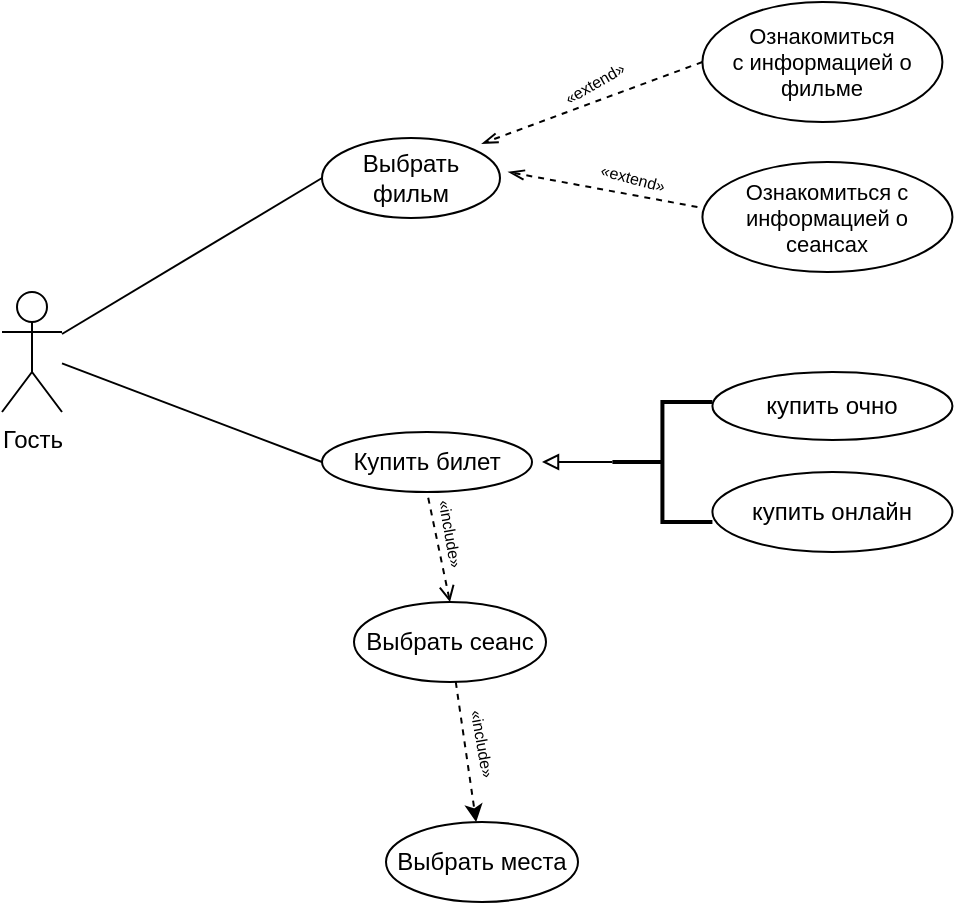 <mxfile version="24.8.8" pages="3">
  <diagram name="Собственный кинотеатр" id="rnaNZMnlfwjxVZvryFjj">
    <mxGraphModel dx="1195" dy="658" grid="1" gridSize="10" guides="1" tooltips="1" connect="1" arrows="1" fold="1" page="1" pageScale="1" pageWidth="827" pageHeight="1169" math="0" shadow="0">
      <root>
        <mxCell id="f3-Gvlm2Z2FciO2JjJAF-0" />
        <mxCell id="f3-Gvlm2Z2FciO2JjJAF-1" parent="f3-Gvlm2Z2FciO2JjJAF-0" />
        <mxCell id="f3-Gvlm2Z2FciO2JjJAF-2" value="Гость" style="shape=umlActor;verticalLabelPosition=bottom;verticalAlign=top;html=1;" parent="f3-Gvlm2Z2FciO2JjJAF-1" vertex="1">
          <mxGeometry x="190" y="465" width="30" height="60" as="geometry" />
        </mxCell>
        <mxCell id="f3-Gvlm2Z2FciO2JjJAF-4" value="Купить билет" style="ellipse;whiteSpace=wrap;html=1;fontSize=12;" parent="f3-Gvlm2Z2FciO2JjJAF-1" vertex="1">
          <mxGeometry x="350" y="535" width="105" height="30" as="geometry" />
        </mxCell>
        <mxCell id="f3-Gvlm2Z2FciO2JjJAF-6" value="Выбрать фильм" style="ellipse;whiteSpace=wrap;html=1;" parent="f3-Gvlm2Z2FciO2JjJAF-1" vertex="1">
          <mxGeometry x="350" y="388" width="89" height="40" as="geometry" />
        </mxCell>
        <mxCell id="f3-Gvlm2Z2FciO2JjJAF-8" value="Ознакомиться с информацией о сеансах" style="ellipse;whiteSpace=wrap;html=1;fontSize=11;spacing=2;" parent="f3-Gvlm2Z2FciO2JjJAF-1" vertex="1">
          <mxGeometry x="540.21" y="400" width="125" height="55" as="geometry" />
        </mxCell>
        <mxCell id="f3-Gvlm2Z2FciO2JjJAF-9" value="&lt;div style=&quot;font-size: 11px;&quot;&gt;Ознакомиться&lt;/div&gt;&lt;div style=&quot;font-size: 11px;&quot;&gt;с информацией о фильме&lt;/div&gt;" style="ellipse;whiteSpace=wrap;html=1;fontSize=11;" parent="f3-Gvlm2Z2FciO2JjJAF-1" vertex="1">
          <mxGeometry x="540.21" y="320" width="120" height="60" as="geometry" />
        </mxCell>
        <mxCell id="HVHayyuQDwpHd55ujuDX-11" style="rounded=0;orthogonalLoop=1;jettySize=auto;html=1;dashed=1;" edge="1" parent="f3-Gvlm2Z2FciO2JjJAF-1" source="f3-Gvlm2Z2FciO2JjJAF-11" target="HVHayyuQDwpHd55ujuDX-9">
          <mxGeometry relative="1" as="geometry" />
        </mxCell>
        <mxCell id="f3-Gvlm2Z2FciO2JjJAF-11" value="Выбрать сеанс" style="ellipse;whiteSpace=wrap;html=1;" parent="f3-Gvlm2Z2FciO2JjJAF-1" vertex="1">
          <mxGeometry x="366" y="620" width="96" height="40" as="geometry" />
        </mxCell>
        <mxCell id="f3-Gvlm2Z2FciO2JjJAF-14" value="" style="endArrow=none;html=1;rounded=0;entryX=0;entryY=0.5;entryDx=0;entryDy=0;" parent="f3-Gvlm2Z2FciO2JjJAF-1" source="f3-Gvlm2Z2FciO2JjJAF-2" target="f3-Gvlm2Z2FciO2JjJAF-6" edge="1">
          <mxGeometry width="50" height="50" relative="1" as="geometry">
            <mxPoint x="270" y="530" as="sourcePoint" />
            <mxPoint x="420" y="560" as="targetPoint" />
          </mxGeometry>
        </mxCell>
        <mxCell id="f3-Gvlm2Z2FciO2JjJAF-15" value="" style="endArrow=none;html=1;rounded=0;entryX=0;entryY=0.5;entryDx=0;entryDy=0;" parent="f3-Gvlm2Z2FciO2JjJAF-1" source="f3-Gvlm2Z2FciO2JjJAF-2" target="f3-Gvlm2Z2FciO2JjJAF-4" edge="1">
          <mxGeometry width="50" height="50" relative="1" as="geometry">
            <mxPoint x="370" y="610" as="sourcePoint" />
            <mxPoint x="420" y="560" as="targetPoint" />
          </mxGeometry>
        </mxCell>
        <mxCell id="f3-Gvlm2Z2FciO2JjJAF-16" value="" style="endArrow=none;dashed=1;html=1;rounded=0;entryX=0.5;entryY=1;entryDx=0;entryDy=0;exitX=0.5;exitY=0;exitDx=0;exitDy=0;startArrow=open;startFill=0;" parent="f3-Gvlm2Z2FciO2JjJAF-1" source="f3-Gvlm2Z2FciO2JjJAF-11" target="f3-Gvlm2Z2FciO2JjJAF-4" edge="1">
          <mxGeometry width="50" height="50" relative="1" as="geometry">
            <mxPoint x="370" y="610" as="sourcePoint" />
            <mxPoint x="420" y="560" as="targetPoint" />
          </mxGeometry>
        </mxCell>
        <mxCell id="f3-Gvlm2Z2FciO2JjJAF-23" value="" style="endArrow=openThin;dashed=1;html=1;rounded=0;entryX=1;entryY=0.5;entryDx=0;entryDy=0;exitX=0;exitY=0.5;exitDx=0;exitDy=0;endFill=0;" parent="f3-Gvlm2Z2FciO2JjJAF-1" edge="1">
          <mxGeometry width="50" height="50" relative="1" as="geometry">
            <mxPoint x="537.71" y="422.5" as="sourcePoint" />
            <mxPoint x="443.21" y="405" as="targetPoint" />
          </mxGeometry>
        </mxCell>
        <mxCell id="f3-Gvlm2Z2FciO2JjJAF-24" value="" style="endArrow=openThin;dashed=1;html=1;rounded=0;entryX=1;entryY=0;entryDx=0;entryDy=0;exitX=0;exitY=0.5;exitDx=0;exitDy=0;startArrow=none;startFill=0;endFill=0;" parent="f3-Gvlm2Z2FciO2JjJAF-1" source="f3-Gvlm2Z2FciO2JjJAF-9" edge="1">
          <mxGeometry width="50" height="50" relative="1" as="geometry">
            <mxPoint x="550.21" y="360" as="sourcePoint" />
            <mxPoint x="429.998" y="390.778" as="targetPoint" />
          </mxGeometry>
        </mxCell>
        <mxCell id="f3-Gvlm2Z2FciO2JjJAF-29" value="«extend»" style="edgeLabel;html=1;align=center;verticalAlign=middle;resizable=0;points=[];rotation=-30;fontSize=8;" parent="f3-Gvlm2Z2FciO2JjJAF-1" vertex="1" connectable="0">
          <mxGeometry x="485.208" y="360.995" as="geometry" />
        </mxCell>
        <mxCell id="f3-Gvlm2Z2FciO2JjJAF-30" value="«extend»" style="edgeLabel;html=1;align=center;verticalAlign=middle;resizable=0;points=[];rotation=15;fontSize=8;" parent="f3-Gvlm2Z2FciO2JjJAF-1" vertex="1" connectable="0">
          <mxGeometry x="505.208" y="407.995" as="geometry" />
        </mxCell>
        <mxCell id="f3-Gvlm2Z2FciO2JjJAF-31" value="«include»" style="edgeLabel;html=1;align=center;verticalAlign=middle;resizable=0;points=[];rotation=80;fontSize=8;" parent="f3-Gvlm2Z2FciO2JjJAF-1" vertex="1" connectable="0">
          <mxGeometry x="413.998" y="584.995" as="geometry" />
        </mxCell>
        <mxCell id="HVHayyuQDwpHd55ujuDX-0" value="купить очно" style="ellipse;whiteSpace=wrap;html=1;" vertex="1" parent="f3-Gvlm2Z2FciO2JjJAF-1">
          <mxGeometry x="545.21" y="505" width="120" height="34" as="geometry" />
        </mxCell>
        <mxCell id="HVHayyuQDwpHd55ujuDX-1" value="купить онлайн" style="ellipse;whiteSpace=wrap;html=1;" vertex="1" parent="f3-Gvlm2Z2FciO2JjJAF-1">
          <mxGeometry x="545.21" y="555" width="120" height="40" as="geometry" />
        </mxCell>
        <mxCell id="HVHayyuQDwpHd55ujuDX-7" style="edgeStyle=orthogonalEdgeStyle;rounded=0;orthogonalLoop=1;jettySize=auto;html=1;entryX=1;entryY=0.5;entryDx=0;entryDy=0;shape=flexArrow;strokeColor=none;endArrow=block;" edge="1" parent="f3-Gvlm2Z2FciO2JjJAF-1" source="HVHayyuQDwpHd55ujuDX-2" target="f3-Gvlm2Z2FciO2JjJAF-4">
          <mxGeometry relative="1" as="geometry" />
        </mxCell>
        <mxCell id="HVHayyuQDwpHd55ujuDX-8" style="edgeStyle=orthogonalEdgeStyle;rounded=0;orthogonalLoop=1;jettySize=auto;html=1;endArrow=block;endFill=0;" edge="1" parent="f3-Gvlm2Z2FciO2JjJAF-1" source="HVHayyuQDwpHd55ujuDX-2">
          <mxGeometry relative="1" as="geometry">
            <mxPoint x="460" y="550" as="targetPoint" />
            <Array as="points">
              <mxPoint x="480" y="550" />
              <mxPoint x="480" y="550" />
            </Array>
          </mxGeometry>
        </mxCell>
        <mxCell id="HVHayyuQDwpHd55ujuDX-2" value="" style="strokeWidth=2;html=1;shape=mxgraph.flowchart.annotation_2;align=left;labelPosition=right;pointerEvents=1;" vertex="1" parent="f3-Gvlm2Z2FciO2JjJAF-1">
          <mxGeometry x="495.21" y="520" width="50" height="60" as="geometry" />
        </mxCell>
        <mxCell id="HVHayyuQDwpHd55ujuDX-9" value="Выбрать места" style="ellipse;whiteSpace=wrap;html=1;" vertex="1" parent="f3-Gvlm2Z2FciO2JjJAF-1">
          <mxGeometry x="382" y="730" width="96" height="40" as="geometry" />
        </mxCell>
        <mxCell id="HVHayyuQDwpHd55ujuDX-10" value="«include»" style="edgeLabel;html=1;align=center;verticalAlign=middle;resizable=0;points=[];rotation=80;fontSize=8;" vertex="1" connectable="0" parent="f3-Gvlm2Z2FciO2JjJAF-1">
          <mxGeometry x="429.998" y="689.995" as="geometry" />
        </mxCell>
      </root>
    </mxGraphModel>
  </diagram>
  <diagram name="Goodwin Cinema" id="iWJ-1zaKSu3Ji1PHFZBb">
    <mxGraphModel dx="683" dy="364" grid="1" gridSize="10" guides="1" tooltips="1" connect="1" arrows="1" fold="1" page="1" pageScale="1" pageWidth="827" pageHeight="1169" math="0" shadow="0">
      <root>
        <mxCell id="qbEH_GYG9Mnh0emsTHKD-0" />
        <mxCell id="qbEH_GYG9Mnh0emsTHKD-1" parent="qbEH_GYG9Mnh0emsTHKD-0" />
        <mxCell id="qbEH_GYG9Mnh0emsTHKD-2" value="Гость" style="shape=umlActor;verticalLabelPosition=bottom;verticalAlign=top;html=1;" vertex="1" parent="qbEH_GYG9Mnh0emsTHKD-1">
          <mxGeometry x="190" y="465" width="30" height="60" as="geometry" />
        </mxCell>
        <mxCell id="qbEH_GYG9Mnh0emsTHKD-3" value="&lt;div&gt;Клиент&lt;/div&gt;&lt;div&gt;(зарегистрированный&lt;/div&gt;&lt;div&gt;пользователь)&lt;/div&gt;" style="shape=umlActor;verticalLabelPosition=bottom;verticalAlign=top;html=1;" vertex="1" parent="qbEH_GYG9Mnh0emsTHKD-1">
          <mxGeometry x="190" y="595" width="30" height="60" as="geometry" />
        </mxCell>
        <mxCell id="qbEH_GYG9Mnh0emsTHKD-4" value="Оплатить билет" style="ellipse;whiteSpace=wrap;html=1;fontSize=12;" vertex="1" parent="qbEH_GYG9Mnh0emsTHKD-1">
          <mxGeometry x="351" y="600" width="105" height="30" as="geometry" />
        </mxCell>
        <mxCell id="qbEH_GYG9Mnh0emsTHKD-5" value="Сделать предзаказ" style="ellipse;whiteSpace=wrap;html=1;" vertex="1" parent="qbEH_GYG9Mnh0emsTHKD-1">
          <mxGeometry x="540" y="602.5" width="127.5" height="35" as="geometry" />
        </mxCell>
        <mxCell id="qbEH_GYG9Mnh0emsTHKD-6" value="Найти фильм" style="ellipse;whiteSpace=wrap;html=1;" vertex="1" parent="qbEH_GYG9Mnh0emsTHKD-1">
          <mxGeometry x="359" y="515" width="89" height="40" as="geometry" />
        </mxCell>
        <mxCell id="qbEH_GYG9Mnh0emsTHKD-7" value="Оценить рейтинг" style="ellipse;whiteSpace=wrap;html=1;" vertex="1" parent="qbEH_GYG9Mnh0emsTHKD-1">
          <mxGeometry x="550" y="530" width="110" height="30" as="geometry" />
        </mxCell>
        <mxCell id="qbEH_GYG9Mnh0emsTHKD-8" value="Прочитать рецензии" style="ellipse;whiteSpace=wrap;html=1;fontSize=11;spacing=2;" vertex="1" parent="qbEH_GYG9Mnh0emsTHKD-1">
          <mxGeometry x="542.5" y="485" width="125" height="30" as="geometry" />
        </mxCell>
        <mxCell id="qbEH_GYG9Mnh0emsTHKD-9" value="&lt;div style=&quot;font-size: 11px;&quot;&gt;Ознакомиться&lt;/div&gt;&lt;div style=&quot;font-size: 11px;&quot;&gt;с отзывами пользователей&lt;/div&gt;" style="ellipse;whiteSpace=wrap;html=1;fontSize=11;" vertex="1" parent="qbEH_GYG9Mnh0emsTHKD-1">
          <mxGeometry x="545" y="410" width="120" height="60" as="geometry" />
        </mxCell>
        <mxCell id="qbEH_GYG9Mnh0emsTHKD-10" value="&lt;div style=&quot;font-size: 11px;&quot;&gt;Просмотреть информацию&lt;/div&gt;&lt;div style=&quot;font-size: 11px;&quot;&gt;о фильме&lt;/div&gt;" style="ellipse;whiteSpace=wrap;html=1;fontSize=11;" vertex="1" parent="qbEH_GYG9Mnh0emsTHKD-1">
          <mxGeometry x="351" y="420" width="105" height="60" as="geometry" />
        </mxCell>
        <mxCell id="qbEH_GYG9Mnh0emsTHKD-11" value="Выбрать сеанс" style="ellipse;whiteSpace=wrap;html=1;" vertex="1" parent="qbEH_GYG9Mnh0emsTHKD-1">
          <mxGeometry x="355.5" y="670" width="96" height="40" as="geometry" />
        </mxCell>
        <mxCell id="qbEH_GYG9Mnh0emsTHKD-12" value="" style="endArrow=block;html=1;rounded=0;endFill=0;" edge="1" parent="qbEH_GYG9Mnh0emsTHKD-1">
          <mxGeometry width="50" height="50" relative="1" as="geometry">
            <mxPoint x="205" y="590" as="sourcePoint" />
            <mxPoint x="205" y="550" as="targetPoint" />
          </mxGeometry>
        </mxCell>
        <mxCell id="qbEH_GYG9Mnh0emsTHKD-13" value="" style="endArrow=none;html=1;rounded=0;exitX=0;exitY=0.5;exitDx=0;exitDy=0;" edge="1" parent="qbEH_GYG9Mnh0emsTHKD-1" source="qbEH_GYG9Mnh0emsTHKD-10" target="qbEH_GYG9Mnh0emsTHKD-2">
          <mxGeometry width="50" height="50" relative="1" as="geometry">
            <mxPoint x="370" y="610" as="sourcePoint" />
            <mxPoint x="420" y="560" as="targetPoint" />
          </mxGeometry>
        </mxCell>
        <mxCell id="qbEH_GYG9Mnh0emsTHKD-14" value="" style="endArrow=none;html=1;rounded=0;entryX=0;entryY=0.5;entryDx=0;entryDy=0;" edge="1" parent="qbEH_GYG9Mnh0emsTHKD-1" source="qbEH_GYG9Mnh0emsTHKD-2" target="qbEH_GYG9Mnh0emsTHKD-6">
          <mxGeometry width="50" height="50" relative="1" as="geometry">
            <mxPoint x="270" y="530" as="sourcePoint" />
            <mxPoint x="420" y="560" as="targetPoint" />
          </mxGeometry>
        </mxCell>
        <mxCell id="qbEH_GYG9Mnh0emsTHKD-15" value="" style="endArrow=none;html=1;rounded=0;entryX=0;entryY=0.5;entryDx=0;entryDy=0;" edge="1" parent="qbEH_GYG9Mnh0emsTHKD-1" source="qbEH_GYG9Mnh0emsTHKD-2" target="qbEH_GYG9Mnh0emsTHKD-4">
          <mxGeometry width="50" height="50" relative="1" as="geometry">
            <mxPoint x="370" y="610" as="sourcePoint" />
            <mxPoint x="420" y="560" as="targetPoint" />
          </mxGeometry>
        </mxCell>
        <mxCell id="qbEH_GYG9Mnh0emsTHKD-16" value="" style="endArrow=none;dashed=1;html=1;rounded=0;entryX=0.5;entryY=1;entryDx=0;entryDy=0;exitX=0.5;exitY=0;exitDx=0;exitDy=0;startArrow=open;startFill=0;" edge="1" parent="qbEH_GYG9Mnh0emsTHKD-1" source="qbEH_GYG9Mnh0emsTHKD-11" target="qbEH_GYG9Mnh0emsTHKD-4">
          <mxGeometry width="50" height="50" relative="1" as="geometry">
            <mxPoint x="370" y="610" as="sourcePoint" />
            <mxPoint x="420" y="560" as="targetPoint" />
          </mxGeometry>
        </mxCell>
        <mxCell id="qbEH_GYG9Mnh0emsTHKD-17" value="" style="endArrow=open;dashed=1;rounded=0;entryX=1;entryY=0.5;entryDx=0;entryDy=0;exitX=0;exitY=0.5;exitDx=0;exitDy=0;startArrow=none;startFill=0;endFill=0;html=1;" edge="1" parent="qbEH_GYG9Mnh0emsTHKD-1" source="qbEH_GYG9Mnh0emsTHKD-5" target="qbEH_GYG9Mnh0emsTHKD-4">
          <mxGeometry width="50" height="50" relative="1" as="geometry">
            <mxPoint x="414" y="680" as="sourcePoint" />
            <mxPoint x="414" y="640" as="targetPoint" />
          </mxGeometry>
        </mxCell>
        <mxCell id="qbEH_GYG9Mnh0emsTHKD-18" value="«extend»" style="edgeLabel;html=1;align=center;verticalAlign=middle;resizable=0;points=[];rotation=5;fontSize=8;" vertex="1" connectable="0" parent="qbEH_GYG9Mnh0emsTHKD-17">
          <mxGeometry x="0.046" y="1" relative="1" as="geometry">
            <mxPoint x="6" y="-9" as="offset" />
          </mxGeometry>
        </mxCell>
        <mxCell id="qbEH_GYG9Mnh0emsTHKD-19" value="" style="endArrow=openThin;dashed=1;html=1;rounded=0;entryX=1;entryY=0;entryDx=0;entryDy=0;exitX=0;exitY=0.5;exitDx=0;exitDy=0;startArrow=none;startFill=0;endFill=0;" edge="1" parent="qbEH_GYG9Mnh0emsTHKD-1" source="qbEH_GYG9Mnh0emsTHKD-9" target="qbEH_GYG9Mnh0emsTHKD-10">
          <mxGeometry width="50" height="50" relative="1" as="geometry">
            <mxPoint x="535.5" y="502.5" as="sourcePoint" />
            <mxPoint x="451.5" y="497.5" as="targetPoint" />
          </mxGeometry>
        </mxCell>
        <mxCell id="qbEH_GYG9Mnh0emsTHKD-20" value="" style="endArrow=openThin;dashed=1;html=1;rounded=0;entryX=1;entryY=0.5;entryDx=0;entryDy=0;exitX=0;exitY=0.5;exitDx=0;exitDy=0;endFill=0;" edge="1" parent="qbEH_GYG9Mnh0emsTHKD-1" source="qbEH_GYG9Mnh0emsTHKD-8" target="qbEH_GYG9Mnh0emsTHKD-10">
          <mxGeometry width="50" height="50" relative="1" as="geometry">
            <mxPoint x="555" y="450" as="sourcePoint" />
            <mxPoint x="466" y="460" as="targetPoint" />
          </mxGeometry>
        </mxCell>
        <mxCell id="qbEH_GYG9Mnh0emsTHKD-21" value="" style="endArrow=openThin;dashed=1;html=1;rounded=0;entryX=1;entryY=1;entryDx=0;entryDy=0;exitX=0;exitY=0.5;exitDx=0;exitDy=0;endFill=0;" edge="1" parent="qbEH_GYG9Mnh0emsTHKD-1" source="qbEH_GYG9Mnh0emsTHKD-7" target="qbEH_GYG9Mnh0emsTHKD-10">
          <mxGeometry width="50" height="50" relative="1" as="geometry">
            <mxPoint x="553" y="510" as="sourcePoint" />
            <mxPoint x="466" y="460" as="targetPoint" />
          </mxGeometry>
        </mxCell>
        <mxCell id="qbEH_GYG9Mnh0emsTHKD-22" value="" style="endArrow=openThin;dashed=1;html=1;rounded=0;exitX=0;exitY=0.5;exitDx=0;exitDy=0;endFill=0;entryX=1;entryY=1;entryDx=0;entryDy=0;" edge="1" parent="qbEH_GYG9Mnh0emsTHKD-1" source="qbEH_GYG9Mnh0emsTHKD-7" target="qbEH_GYG9Mnh0emsTHKD-6">
          <mxGeometry width="50" height="50" relative="1" as="geometry">
            <mxPoint x="560" y="555" as="sourcePoint" />
            <mxPoint x="460" y="570" as="targetPoint" />
          </mxGeometry>
        </mxCell>
        <mxCell id="qbEH_GYG9Mnh0emsTHKD-23" value="" style="endArrow=openThin;dashed=1;html=1;rounded=0;entryX=1;entryY=0.5;entryDx=0;entryDy=0;exitX=0;exitY=0.5;exitDx=0;exitDy=0;endFill=0;" edge="1" parent="qbEH_GYG9Mnh0emsTHKD-1" source="qbEH_GYG9Mnh0emsTHKD-8" target="qbEH_GYG9Mnh0emsTHKD-6">
          <mxGeometry width="50" height="50" relative="1" as="geometry">
            <mxPoint x="553" y="510" as="sourcePoint" />
            <mxPoint x="466" y="460" as="targetPoint" />
          </mxGeometry>
        </mxCell>
        <mxCell id="qbEH_GYG9Mnh0emsTHKD-24" value="" style="endArrow=openThin;dashed=1;html=1;rounded=0;entryX=1;entryY=0;entryDx=0;entryDy=0;exitX=0;exitY=0.5;exitDx=0;exitDy=0;startArrow=none;startFill=0;endFill=0;" edge="1" parent="qbEH_GYG9Mnh0emsTHKD-1" source="qbEH_GYG9Mnh0emsTHKD-9" target="qbEH_GYG9Mnh0emsTHKD-6">
          <mxGeometry width="50" height="50" relative="1" as="geometry">
            <mxPoint x="555" y="450" as="sourcePoint" />
            <mxPoint x="451" y="439" as="targetPoint" />
          </mxGeometry>
        </mxCell>
        <mxCell id="qbEH_GYG9Mnh0emsTHKD-25" value="«extend»" style="edgeLabel;html=1;align=center;verticalAlign=middle;resizable=0;points=[];rotation=5;fontSize=8;" vertex="1" connectable="0" parent="qbEH_GYG9Mnh0emsTHKD-1">
          <mxGeometry x="497.998" y="426.995" as="geometry" />
        </mxCell>
        <mxCell id="qbEH_GYG9Mnh0emsTHKD-26" value="«extend»" style="edgeLabel;html=1;align=center;verticalAlign=middle;resizable=0;points=[];rotation=355;fontSize=8;" vertex="1" connectable="0" parent="qbEH_GYG9Mnh0emsTHKD-1">
          <mxGeometry x="499.998" y="551.995" as="geometry" />
        </mxCell>
        <mxCell id="qbEH_GYG9Mnh0emsTHKD-27" value="«extend»" style="edgeLabel;html=1;align=center;verticalAlign=middle;resizable=0;points=[];rotation=30;fontSize=8;" vertex="1" connectable="0" parent="qbEH_GYG9Mnh0emsTHKD-1">
          <mxGeometry x="480.998" y="454.995" as="geometry" />
        </mxCell>
        <mxCell id="qbEH_GYG9Mnh0emsTHKD-28" value="«extend»" style="edgeLabel;html=1;align=center;verticalAlign=middle;resizable=0;points=[];rotation=30;fontSize=8;" vertex="1" connectable="0" parent="qbEH_GYG9Mnh0emsTHKD-1">
          <mxGeometry x="465.998" y="478.995" as="geometry">
            <mxPoint x="-3.232" y="-1.598" as="offset" />
          </mxGeometry>
        </mxCell>
        <mxCell id="qbEH_GYG9Mnh0emsTHKD-29" value="«extend»" style="edgeLabel;html=1;align=center;verticalAlign=middle;resizable=0;points=[];rotation=320;fontSize=8;" vertex="1" connectable="0" parent="qbEH_GYG9Mnh0emsTHKD-1">
          <mxGeometry x="449.498" y="500.995" as="geometry" />
        </mxCell>
        <mxCell id="qbEH_GYG9Mnh0emsTHKD-30" value="«extend»" style="edgeLabel;html=1;align=center;verticalAlign=middle;resizable=0;points=[];rotation=340;fontSize=8;" vertex="1" connectable="0" parent="qbEH_GYG9Mnh0emsTHKD-1">
          <mxGeometry x="468.998" y="518.995" as="geometry" />
        </mxCell>
        <mxCell id="qbEH_GYG9Mnh0emsTHKD-31" value="«include»" style="edgeLabel;html=1;align=center;verticalAlign=middle;resizable=0;points=[];rotation=90;fontSize=8;" vertex="1" connectable="0" parent="qbEH_GYG9Mnh0emsTHKD-1">
          <mxGeometry x="412.998" y="647.995" as="geometry" />
        </mxCell>
      </root>
    </mxGraphModel>
  </diagram>
  <diagram name="Fakel" id="J5MovJHjWMtqBHR7f5Ix">
    <mxGraphModel dx="683" dy="364" grid="1" gridSize="10" guides="1" tooltips="1" connect="1" arrows="1" fold="1" page="1" pageScale="1" pageWidth="827" pageHeight="1169" math="0" shadow="0">
      <root>
        <mxCell id="PKpnp_iKhnU0a8_UWCfo-0" />
        <mxCell id="PKpnp_iKhnU0a8_UWCfo-1" parent="PKpnp_iKhnU0a8_UWCfo-0" />
        <mxCell id="PKpnp_iKhnU0a8_UWCfo-2" value="Гость" style="shape=umlActor;verticalLabelPosition=bottom;verticalAlign=top;html=1;" vertex="1" parent="PKpnp_iKhnU0a8_UWCfo-1">
          <mxGeometry x="190" y="465" width="30" height="60" as="geometry" />
        </mxCell>
        <mxCell id="PKpnp_iKhnU0a8_UWCfo-3" value="&lt;div&gt;Клиент&lt;/div&gt;&lt;div&gt;(зарегистрированный&lt;/div&gt;&lt;div&gt;пользователь)&lt;/div&gt;" style="shape=umlActor;verticalLabelPosition=bottom;verticalAlign=top;html=1;" vertex="1" parent="PKpnp_iKhnU0a8_UWCfo-1">
          <mxGeometry x="190" y="595" width="30" height="60" as="geometry" />
        </mxCell>
        <mxCell id="PKpnp_iKhnU0a8_UWCfo-4" value="Оплатить билет" style="ellipse;whiteSpace=wrap;html=1;fontSize=12;" vertex="1" parent="PKpnp_iKhnU0a8_UWCfo-1">
          <mxGeometry x="351" y="600" width="105" height="30" as="geometry" />
        </mxCell>
        <mxCell id="PKpnp_iKhnU0a8_UWCfo-5" value="Сделать предзаказ" style="ellipse;whiteSpace=wrap;html=1;" vertex="1" parent="PKpnp_iKhnU0a8_UWCfo-1">
          <mxGeometry x="540" y="602.5" width="127.5" height="35" as="geometry" />
        </mxCell>
        <mxCell id="PKpnp_iKhnU0a8_UWCfo-6" value="Найти фильм" style="ellipse;whiteSpace=wrap;html=1;" vertex="1" parent="PKpnp_iKhnU0a8_UWCfo-1">
          <mxGeometry x="359" y="515" width="89" height="40" as="geometry" />
        </mxCell>
        <mxCell id="PKpnp_iKhnU0a8_UWCfo-7" value="Оценить рейтинг" style="ellipse;whiteSpace=wrap;html=1;" vertex="1" parent="PKpnp_iKhnU0a8_UWCfo-1">
          <mxGeometry x="550" y="530" width="110" height="30" as="geometry" />
        </mxCell>
        <mxCell id="PKpnp_iKhnU0a8_UWCfo-8" value="Прочитать рецензии" style="ellipse;whiteSpace=wrap;html=1;fontSize=11;spacing=2;" vertex="1" parent="PKpnp_iKhnU0a8_UWCfo-1">
          <mxGeometry x="542.5" y="485" width="125" height="30" as="geometry" />
        </mxCell>
        <mxCell id="PKpnp_iKhnU0a8_UWCfo-9" value="&lt;div style=&quot;font-size: 11px;&quot;&gt;Ознакомиться&lt;/div&gt;&lt;div style=&quot;font-size: 11px;&quot;&gt;с отзывами пользователей&lt;/div&gt;" style="ellipse;whiteSpace=wrap;html=1;fontSize=11;" vertex="1" parent="PKpnp_iKhnU0a8_UWCfo-1">
          <mxGeometry x="545" y="410" width="120" height="60" as="geometry" />
        </mxCell>
        <mxCell id="PKpnp_iKhnU0a8_UWCfo-10" value="&lt;div style=&quot;font-size: 11px;&quot;&gt;Просмотреть информацию&lt;/div&gt;&lt;div style=&quot;font-size: 11px;&quot;&gt;о фильме&lt;/div&gt;" style="ellipse;whiteSpace=wrap;html=1;fontSize=11;" vertex="1" parent="PKpnp_iKhnU0a8_UWCfo-1">
          <mxGeometry x="351" y="420" width="105" height="60" as="geometry" />
        </mxCell>
        <mxCell id="PKpnp_iKhnU0a8_UWCfo-11" value="Выбрать сеанс" style="ellipse;whiteSpace=wrap;html=1;" vertex="1" parent="PKpnp_iKhnU0a8_UWCfo-1">
          <mxGeometry x="355.5" y="670" width="96" height="40" as="geometry" />
        </mxCell>
        <mxCell id="PKpnp_iKhnU0a8_UWCfo-12" value="" style="endArrow=block;html=1;rounded=0;endFill=0;" edge="1" parent="PKpnp_iKhnU0a8_UWCfo-1">
          <mxGeometry width="50" height="50" relative="1" as="geometry">
            <mxPoint x="205" y="590" as="sourcePoint" />
            <mxPoint x="205" y="550" as="targetPoint" />
          </mxGeometry>
        </mxCell>
        <mxCell id="PKpnp_iKhnU0a8_UWCfo-13" value="" style="endArrow=none;html=1;rounded=0;exitX=0;exitY=0.5;exitDx=0;exitDy=0;" edge="1" parent="PKpnp_iKhnU0a8_UWCfo-1" source="PKpnp_iKhnU0a8_UWCfo-10" target="PKpnp_iKhnU0a8_UWCfo-2">
          <mxGeometry width="50" height="50" relative="1" as="geometry">
            <mxPoint x="370" y="610" as="sourcePoint" />
            <mxPoint x="420" y="560" as="targetPoint" />
          </mxGeometry>
        </mxCell>
        <mxCell id="PKpnp_iKhnU0a8_UWCfo-14" value="" style="endArrow=none;html=1;rounded=0;entryX=0;entryY=0.5;entryDx=0;entryDy=0;" edge="1" parent="PKpnp_iKhnU0a8_UWCfo-1" source="PKpnp_iKhnU0a8_UWCfo-2" target="PKpnp_iKhnU0a8_UWCfo-6">
          <mxGeometry width="50" height="50" relative="1" as="geometry">
            <mxPoint x="270" y="530" as="sourcePoint" />
            <mxPoint x="420" y="560" as="targetPoint" />
          </mxGeometry>
        </mxCell>
        <mxCell id="PKpnp_iKhnU0a8_UWCfo-15" value="" style="endArrow=none;html=1;rounded=0;entryX=0;entryY=0.5;entryDx=0;entryDy=0;" edge="1" parent="PKpnp_iKhnU0a8_UWCfo-1" source="PKpnp_iKhnU0a8_UWCfo-2" target="PKpnp_iKhnU0a8_UWCfo-4">
          <mxGeometry width="50" height="50" relative="1" as="geometry">
            <mxPoint x="370" y="610" as="sourcePoint" />
            <mxPoint x="420" y="560" as="targetPoint" />
          </mxGeometry>
        </mxCell>
        <mxCell id="PKpnp_iKhnU0a8_UWCfo-16" value="" style="endArrow=none;dashed=1;html=1;rounded=0;entryX=0.5;entryY=1;entryDx=0;entryDy=0;exitX=0.5;exitY=0;exitDx=0;exitDy=0;startArrow=open;startFill=0;" edge="1" parent="PKpnp_iKhnU0a8_UWCfo-1" source="PKpnp_iKhnU0a8_UWCfo-11" target="PKpnp_iKhnU0a8_UWCfo-4">
          <mxGeometry width="50" height="50" relative="1" as="geometry">
            <mxPoint x="370" y="610" as="sourcePoint" />
            <mxPoint x="420" y="560" as="targetPoint" />
          </mxGeometry>
        </mxCell>
        <mxCell id="PKpnp_iKhnU0a8_UWCfo-17" value="" style="endArrow=open;dashed=1;rounded=0;entryX=1;entryY=0.5;entryDx=0;entryDy=0;exitX=0;exitY=0.5;exitDx=0;exitDy=0;startArrow=none;startFill=0;endFill=0;html=1;" edge="1" parent="PKpnp_iKhnU0a8_UWCfo-1" source="PKpnp_iKhnU0a8_UWCfo-5" target="PKpnp_iKhnU0a8_UWCfo-4">
          <mxGeometry width="50" height="50" relative="1" as="geometry">
            <mxPoint x="414" y="680" as="sourcePoint" />
            <mxPoint x="414" y="640" as="targetPoint" />
          </mxGeometry>
        </mxCell>
        <mxCell id="PKpnp_iKhnU0a8_UWCfo-18" value="«extend»" style="edgeLabel;html=1;align=center;verticalAlign=middle;resizable=0;points=[];rotation=5;fontSize=8;" vertex="1" connectable="0" parent="PKpnp_iKhnU0a8_UWCfo-17">
          <mxGeometry x="0.046" y="1" relative="1" as="geometry">
            <mxPoint x="6" y="-9" as="offset" />
          </mxGeometry>
        </mxCell>
        <mxCell id="PKpnp_iKhnU0a8_UWCfo-19" value="" style="endArrow=openThin;dashed=1;html=1;rounded=0;entryX=1;entryY=0;entryDx=0;entryDy=0;exitX=0;exitY=0.5;exitDx=0;exitDy=0;startArrow=none;startFill=0;endFill=0;" edge="1" parent="PKpnp_iKhnU0a8_UWCfo-1" source="PKpnp_iKhnU0a8_UWCfo-9" target="PKpnp_iKhnU0a8_UWCfo-10">
          <mxGeometry width="50" height="50" relative="1" as="geometry">
            <mxPoint x="535.5" y="502.5" as="sourcePoint" />
            <mxPoint x="451.5" y="497.5" as="targetPoint" />
          </mxGeometry>
        </mxCell>
        <mxCell id="PKpnp_iKhnU0a8_UWCfo-20" value="" style="endArrow=openThin;dashed=1;html=1;rounded=0;entryX=1;entryY=0.5;entryDx=0;entryDy=0;exitX=0;exitY=0.5;exitDx=0;exitDy=0;endFill=0;" edge="1" parent="PKpnp_iKhnU0a8_UWCfo-1" source="PKpnp_iKhnU0a8_UWCfo-8" target="PKpnp_iKhnU0a8_UWCfo-10">
          <mxGeometry width="50" height="50" relative="1" as="geometry">
            <mxPoint x="555" y="450" as="sourcePoint" />
            <mxPoint x="466" y="460" as="targetPoint" />
          </mxGeometry>
        </mxCell>
        <mxCell id="PKpnp_iKhnU0a8_UWCfo-21" value="" style="endArrow=openThin;dashed=1;html=1;rounded=0;entryX=1;entryY=1;entryDx=0;entryDy=0;exitX=0;exitY=0.5;exitDx=0;exitDy=0;endFill=0;" edge="1" parent="PKpnp_iKhnU0a8_UWCfo-1" source="PKpnp_iKhnU0a8_UWCfo-7" target="PKpnp_iKhnU0a8_UWCfo-10">
          <mxGeometry width="50" height="50" relative="1" as="geometry">
            <mxPoint x="553" y="510" as="sourcePoint" />
            <mxPoint x="466" y="460" as="targetPoint" />
          </mxGeometry>
        </mxCell>
        <mxCell id="PKpnp_iKhnU0a8_UWCfo-22" value="" style="endArrow=openThin;dashed=1;html=1;rounded=0;exitX=0;exitY=0.5;exitDx=0;exitDy=0;endFill=0;entryX=1;entryY=1;entryDx=0;entryDy=0;" edge="1" parent="PKpnp_iKhnU0a8_UWCfo-1" source="PKpnp_iKhnU0a8_UWCfo-7" target="PKpnp_iKhnU0a8_UWCfo-6">
          <mxGeometry width="50" height="50" relative="1" as="geometry">
            <mxPoint x="560" y="555" as="sourcePoint" />
            <mxPoint x="460" y="570" as="targetPoint" />
          </mxGeometry>
        </mxCell>
        <mxCell id="PKpnp_iKhnU0a8_UWCfo-23" value="" style="endArrow=openThin;dashed=1;html=1;rounded=0;entryX=1;entryY=0.5;entryDx=0;entryDy=0;exitX=0;exitY=0.5;exitDx=0;exitDy=0;endFill=0;" edge="1" parent="PKpnp_iKhnU0a8_UWCfo-1" source="PKpnp_iKhnU0a8_UWCfo-8" target="PKpnp_iKhnU0a8_UWCfo-6">
          <mxGeometry width="50" height="50" relative="1" as="geometry">
            <mxPoint x="553" y="510" as="sourcePoint" />
            <mxPoint x="466" y="460" as="targetPoint" />
          </mxGeometry>
        </mxCell>
        <mxCell id="PKpnp_iKhnU0a8_UWCfo-24" value="" style="endArrow=openThin;dashed=1;html=1;rounded=0;entryX=1;entryY=0;entryDx=0;entryDy=0;exitX=0;exitY=0.5;exitDx=0;exitDy=0;startArrow=none;startFill=0;endFill=0;" edge="1" parent="PKpnp_iKhnU0a8_UWCfo-1" source="PKpnp_iKhnU0a8_UWCfo-9" target="PKpnp_iKhnU0a8_UWCfo-6">
          <mxGeometry width="50" height="50" relative="1" as="geometry">
            <mxPoint x="555" y="450" as="sourcePoint" />
            <mxPoint x="451" y="439" as="targetPoint" />
          </mxGeometry>
        </mxCell>
        <mxCell id="PKpnp_iKhnU0a8_UWCfo-25" value="«extend»" style="edgeLabel;html=1;align=center;verticalAlign=middle;resizable=0;points=[];rotation=5;fontSize=8;" vertex="1" connectable="0" parent="PKpnp_iKhnU0a8_UWCfo-1">
          <mxGeometry x="497.998" y="426.995" as="geometry" />
        </mxCell>
        <mxCell id="PKpnp_iKhnU0a8_UWCfo-26" value="«extend»" style="edgeLabel;html=1;align=center;verticalAlign=middle;resizable=0;points=[];rotation=355;fontSize=8;" vertex="1" connectable="0" parent="PKpnp_iKhnU0a8_UWCfo-1">
          <mxGeometry x="499.998" y="551.995" as="geometry" />
        </mxCell>
        <mxCell id="PKpnp_iKhnU0a8_UWCfo-27" value="«extend»" style="edgeLabel;html=1;align=center;verticalAlign=middle;resizable=0;points=[];rotation=30;fontSize=8;" vertex="1" connectable="0" parent="PKpnp_iKhnU0a8_UWCfo-1">
          <mxGeometry x="480.998" y="454.995" as="geometry" />
        </mxCell>
        <mxCell id="PKpnp_iKhnU0a8_UWCfo-28" value="«extend»" style="edgeLabel;html=1;align=center;verticalAlign=middle;resizable=0;points=[];rotation=30;fontSize=8;" vertex="1" connectable="0" parent="PKpnp_iKhnU0a8_UWCfo-1">
          <mxGeometry x="465.998" y="478.995" as="geometry">
            <mxPoint x="-3.232" y="-1.598" as="offset" />
          </mxGeometry>
        </mxCell>
        <mxCell id="PKpnp_iKhnU0a8_UWCfo-29" value="«extend»" style="edgeLabel;html=1;align=center;verticalAlign=middle;resizable=0;points=[];rotation=320;fontSize=8;" vertex="1" connectable="0" parent="PKpnp_iKhnU0a8_UWCfo-1">
          <mxGeometry x="449.498" y="500.995" as="geometry" />
        </mxCell>
        <mxCell id="PKpnp_iKhnU0a8_UWCfo-30" value="«extend»" style="edgeLabel;html=1;align=center;verticalAlign=middle;resizable=0;points=[];rotation=340;fontSize=8;" vertex="1" connectable="0" parent="PKpnp_iKhnU0a8_UWCfo-1">
          <mxGeometry x="468.998" y="518.995" as="geometry" />
        </mxCell>
        <mxCell id="PKpnp_iKhnU0a8_UWCfo-31" value="«include»" style="edgeLabel;html=1;align=center;verticalAlign=middle;resizable=0;points=[];rotation=90;fontSize=8;" vertex="1" connectable="0" parent="PKpnp_iKhnU0a8_UWCfo-1">
          <mxGeometry x="412.998" y="647.995" as="geometry" />
        </mxCell>
      </root>
    </mxGraphModel>
  </diagram>
</mxfile>
